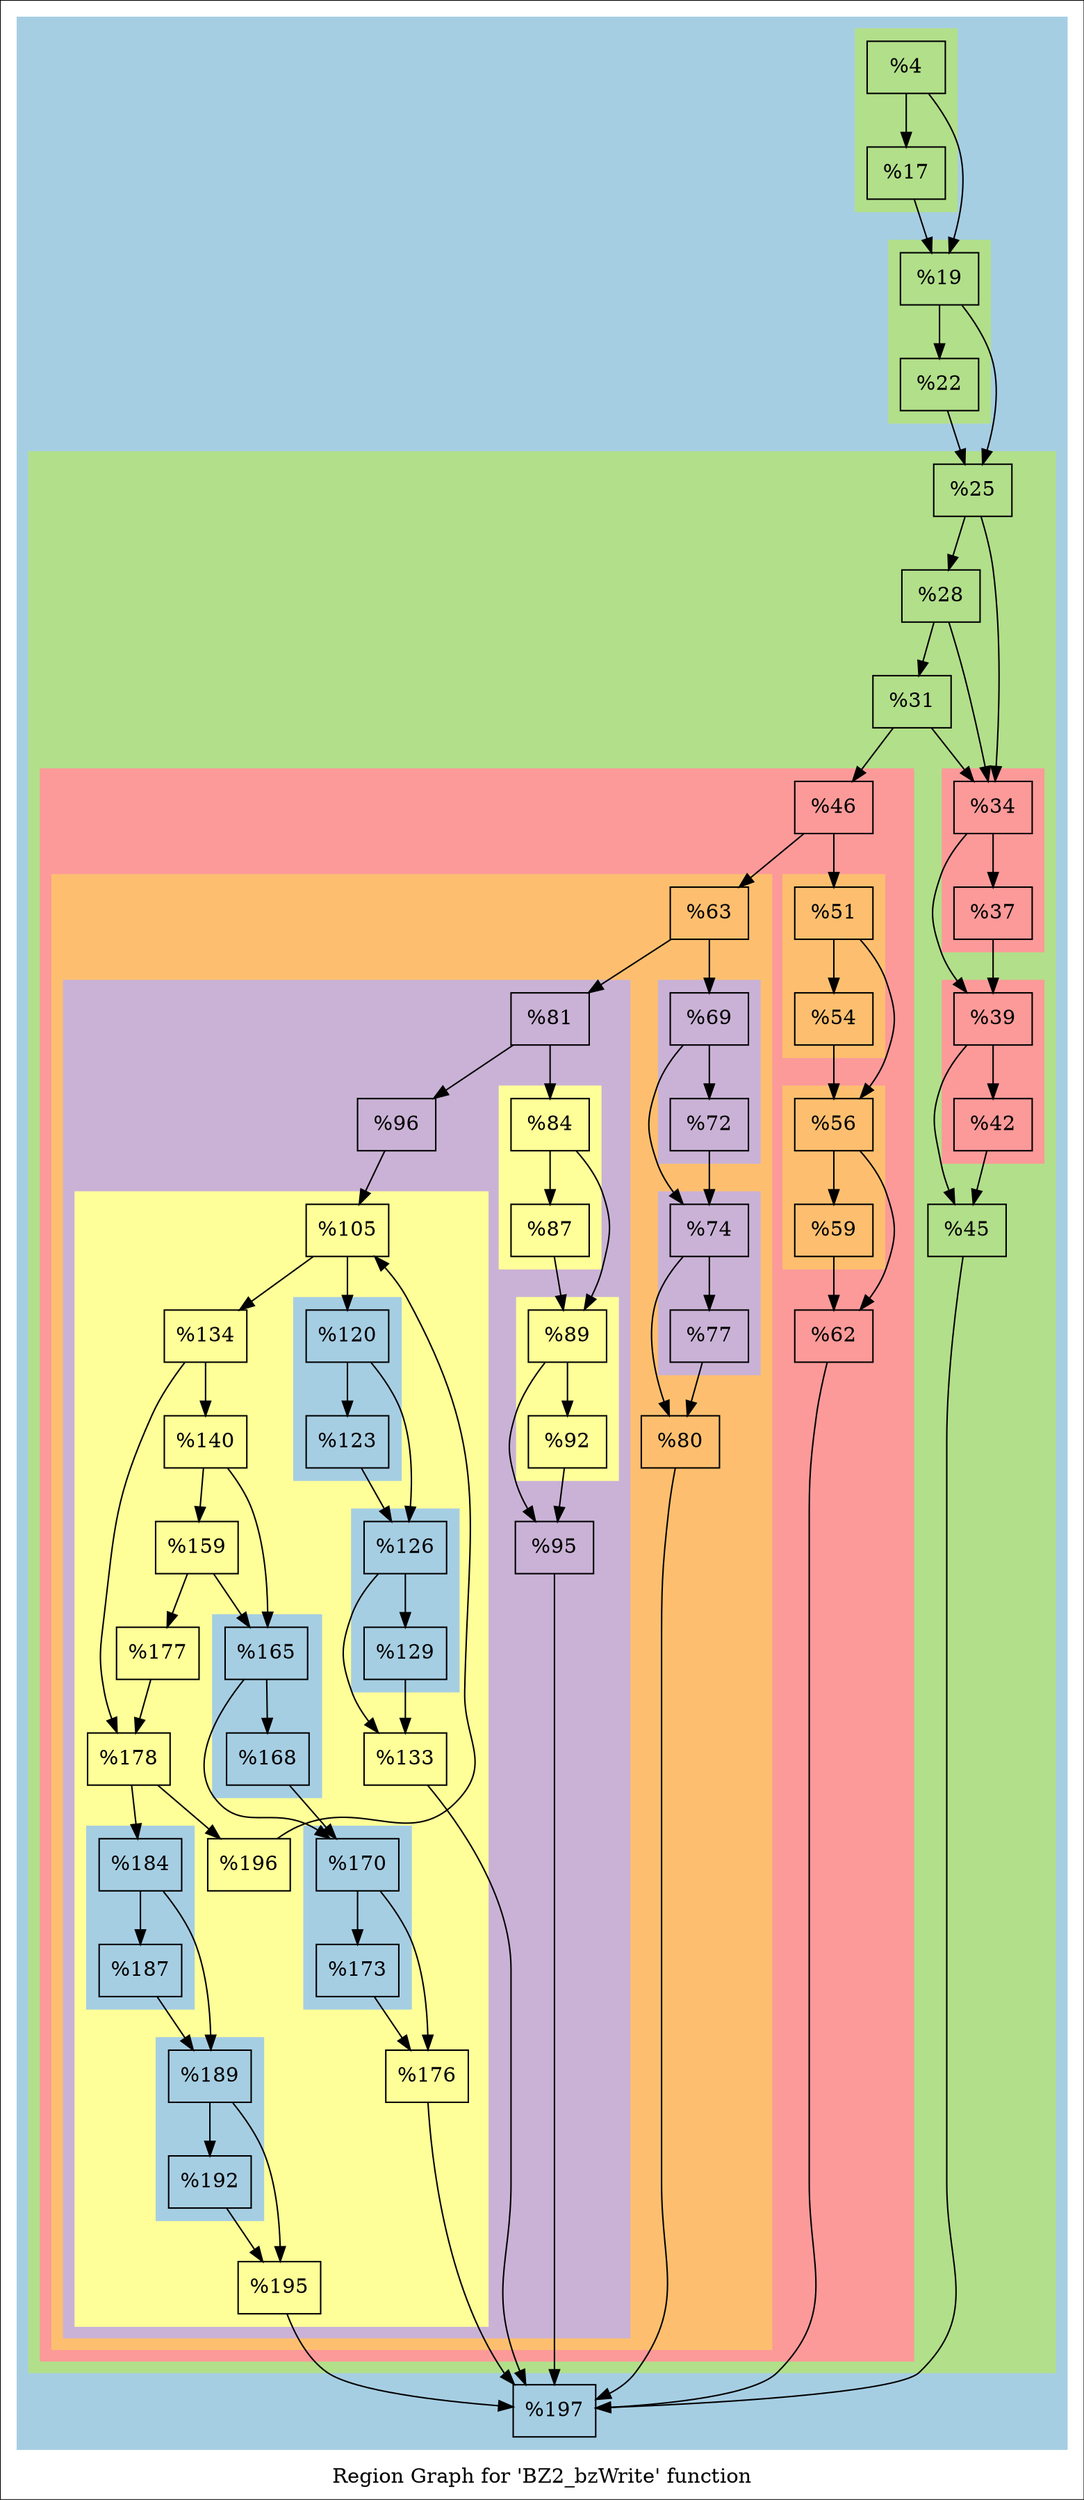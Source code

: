 digraph "Region Graph for 'BZ2_bzWrite' function" {
	label="Region Graph for 'BZ2_bzWrite' function";

	Node0x12d6d90 [shape=record,label="{%4}"];
	Node0x12d6d90 -> Node0x1430b40;
	Node0x12d6d90 -> Node0x13e02b0;
	Node0x1430b40 [shape=record,label="{%17}"];
	Node0x1430b40 -> Node0x13e02b0;
	Node0x13e02b0 [shape=record,label="{%19}"];
	Node0x13e02b0 -> Node0x11dde80;
	Node0x13e02b0 -> Node0x1366310;
	Node0x11dde80 [shape=record,label="{%22}"];
	Node0x11dde80 -> Node0x1366310;
	Node0x1366310 [shape=record,label="{%25}"];
	Node0x1366310 -> Node0x1360b30;
	Node0x1366310 -> Node0x13a1c90;
	Node0x1360b30 [shape=record,label="{%34}"];
	Node0x1360b30 -> Node0x13b77f0;
	Node0x1360b30 -> Node0x136b4e0;
	Node0x13b77f0 [shape=record,label="{%37}"];
	Node0x13b77f0 -> Node0x136b4e0;
	Node0x136b4e0 [shape=record,label="{%39}"];
	Node0x136b4e0 -> Node0x1392160;
	Node0x136b4e0 -> Node0x1105f10;
	Node0x1392160 [shape=record,label="{%42}"];
	Node0x1392160 -> Node0x1105f10;
	Node0x1105f10 [shape=record,label="{%45}"];
	Node0x1105f10 -> Node0x1423280;
	Node0x1423280 [shape=record,label="{%197}"];
	Node0x13a1c90 [shape=record,label="{%28}"];
	Node0x13a1c90 -> Node0x1360b30;
	Node0x13a1c90 -> Node0x1434d60;
	Node0x1434d60 [shape=record,label="{%31}"];
	Node0x1434d60 -> Node0x1360b30;
	Node0x1434d60 -> Node0x14293c0;
	Node0x14293c0 [shape=record,label="{%46}"];
	Node0x14293c0 -> Node0x13373a0;
	Node0x14293c0 -> Node0x1157d30;
	Node0x13373a0 [shape=record,label="{%63}"];
	Node0x13373a0 -> Node0x135a730;
	Node0x13373a0 -> Node0x13a0f10;
	Node0x135a730 [shape=record,label="{%69}"];
	Node0x135a730 -> Node0x13b88d0;
	Node0x135a730 -> Node0x1367d70;
	Node0x13b88d0 [shape=record,label="{%72}"];
	Node0x13b88d0 -> Node0x1367d70;
	Node0x1367d70 [shape=record,label="{%74}"];
	Node0x1367d70 -> Node0x13bb3c0;
	Node0x1367d70 -> Node0x112e8b0;
	Node0x13bb3c0 [shape=record,label="{%77}"];
	Node0x13bb3c0 -> Node0x112e8b0;
	Node0x112e8b0 [shape=record,label="{%80}"];
	Node0x112e8b0 -> Node0x1423280;
	Node0x13a0f10 [shape=record,label="{%81}"];
	Node0x13a0f10 -> Node0x1141b30;
	Node0x13a0f10 -> Node0x1390480;
	Node0x1141b30 [shape=record,label="{%84}"];
	Node0x1141b30 -> Node0x1422ba0;
	Node0x1141b30 -> Node0x1429940;
	Node0x1422ba0 [shape=record,label="{%87}"];
	Node0x1422ba0 -> Node0x1429940;
	Node0x1429940 [shape=record,label="{%89}"];
	Node0x1429940 -> Node0x11bb5f0;
	Node0x1429940 -> Node0x136cca0;
	Node0x11bb5f0 [shape=record,label="{%92}"];
	Node0x11bb5f0 -> Node0x136cca0;
	Node0x136cca0 [shape=record,label="{%95}"];
	Node0x136cca0 -> Node0x1423280;
	Node0x1390480 [shape=record,label="{%96}"];
	Node0x1390480 -> Node0x1395d00;
	Node0x1395d00 [shape=record,label="{%105}"];
	Node0x1395d00 -> Node0x1390430;
	Node0x1395d00 -> Node0x142a2c0;
	Node0x1390430 [shape=record,label="{%120}"];
	Node0x1390430 -> Node0x1451410;
	Node0x1390430 -> Node0x13bf4f0;
	Node0x1451410 [shape=record,label="{%123}"];
	Node0x1451410 -> Node0x13bf4f0;
	Node0x13bf4f0 [shape=record,label="{%126}"];
	Node0x13bf4f0 -> Node0x1359230;
	Node0x13bf4f0 -> Node0x12da430;
	Node0x1359230 [shape=record,label="{%129}"];
	Node0x1359230 -> Node0x12da430;
	Node0x12da430 [shape=record,label="{%133}"];
	Node0x12da430 -> Node0x1423280;
	Node0x142a2c0 [shape=record,label="{%134}"];
	Node0x142a2c0 -> Node0x13a1510;
	Node0x142a2c0 -> Node0x14386e0;
	Node0x13a1510 [shape=record,label="{%140}"];
	Node0x13a1510 -> Node0x13ac290;
	Node0x13a1510 -> Node0x14474b0;
	Node0x13ac290 [shape=record,label="{%165}"];
	Node0x13ac290 -> Node0x1428b40;
	Node0x13ac290 -> Node0x13463c0;
	Node0x1428b40 [shape=record,label="{%168}"];
	Node0x1428b40 -> Node0x13463c0;
	Node0x13463c0 [shape=record,label="{%170}"];
	Node0x13463c0 -> Node0x1378ea0;
	Node0x13463c0 -> Node0x111b010;
	Node0x1378ea0 [shape=record,label="{%173}"];
	Node0x1378ea0 -> Node0x111b010;
	Node0x111b010 [shape=record,label="{%176}"];
	Node0x111b010 -> Node0x1423280;
	Node0x14474b0 [shape=record,label="{%159}"];
	Node0x14474b0 -> Node0x13ac290;
	Node0x14474b0 -> Node0x11f4760;
	Node0x11f4760 [shape=record,label="{%177}"];
	Node0x11f4760 -> Node0x14386e0;
	Node0x14386e0 [shape=record,label="{%178}"];
	Node0x14386e0 -> Node0x13b09b0;
	Node0x14386e0 -> Node0x138f840;
	Node0x13b09b0 [shape=record,label="{%184}"];
	Node0x13b09b0 -> Node0x122ee60;
	Node0x13b09b0 -> Node0x142f750;
	Node0x122ee60 [shape=record,label="{%187}"];
	Node0x122ee60 -> Node0x142f750;
	Node0x142f750 [shape=record,label="{%189}"];
	Node0x142f750 -> Node0x13870c0;
	Node0x142f750 -> Node0x13d9d50;
	Node0x13870c0 [shape=record,label="{%192}"];
	Node0x13870c0 -> Node0x13d9d50;
	Node0x13d9d50 [shape=record,label="{%195}"];
	Node0x13d9d50 -> Node0x1423280;
	Node0x138f840 [shape=record,label="{%196}"];
	Node0x138f840 -> Node0x1395d00[constraint=false];
	Node0x1157d30 [shape=record,label="{%51}"];
	Node0x1157d30 -> Node0x138b560;
	Node0x1157d30 -> Node0x1374630;
	Node0x138b560 [shape=record,label="{%54}"];
	Node0x138b560 -> Node0x1374630;
	Node0x1374630 [shape=record,label="{%56}"];
	Node0x1374630 -> Node0x1391310;
	Node0x1374630 -> Node0x137fda0;
	Node0x1391310 [shape=record,label="{%59}"];
	Node0x1391310 -> Node0x137fda0;
	Node0x137fda0 [shape=record,label="{%62}"];
	Node0x137fda0 -> Node0x1423280;
	colorscheme = "paired12"
        subgraph cluster_0x10b9270 {
          label = "";
          style = filled;
          color = 1
          subgraph cluster_0x10b7c50 {
            label = "";
            style = filled;
            color = 3
            Node0x12d6d90;
            Node0x1430b40;
          }
          subgraph cluster_0x14865f0 {
            label = "";
            style = filled;
            color = 3
            Node0x13e02b0;
            Node0x11dde80;
          }
          subgraph cluster_0x1486570 {
            label = "";
            style = filled;
            color = 3
            subgraph cluster_0x10b90f0 {
              label = "";
              style = filled;
              color = 5
              Node0x1360b30;
              Node0x13b77f0;
            }
            subgraph cluster_0x14831d0 {
              label = "";
              style = filled;
              color = 5
              Node0x136b4e0;
              Node0x1392160;
            }
            subgraph cluster_0x14864f0 {
              label = "";
              style = filled;
              color = 5
              subgraph cluster_0x10b6e60 {
                label = "";
                style = filled;
                color = 7
                subgraph cluster_0x1483ae0 {
                  label = "";
                  style = filled;
                  color = 9
                  Node0x135a730;
                  Node0x13b88d0;
                }
                subgraph cluster_0x10b7e30 {
                  label = "";
                  style = filled;
                  color = 9
                  Node0x1367d70;
                  Node0x13bb3c0;
                }
                subgraph cluster_0x1456650 {
                  label = "";
                  style = filled;
                  color = 9
                  subgraph cluster_0x145a7d0 {
                    label = "";
                    style = filled;
                    color = 11
                    Node0x1141b30;
                    Node0x1422ba0;
                  }
                  subgraph cluster_0x145a750 {
                    label = "";
                    style = filled;
                    color = 11
                    Node0x1429940;
                    Node0x11bb5f0;
                  }
                  subgraph cluster_0x14565d0 {
                    label = "";
                    style = filled;
                    color = 11
                    subgraph cluster_0x145c280 {
                      label = "";
                      style = filled;
                      color = 1
                      Node0x1390430;
                      Node0x1451410;
                    }
                    subgraph cluster_0x145c200 {
                      label = "";
                      style = filled;
                      color = 1
                      Node0x13bf4f0;
                      Node0x1359230;
                    }
                    subgraph cluster_0x145b920 {
                      label = "";
                      style = filled;
                      color = 1
                      Node0x13ac290;
                      Node0x1428b40;
                    }
                    subgraph cluster_0x145b8a0 {
                      label = "";
                      style = filled;
                      color = 1
                      Node0x13463c0;
                      Node0x1378ea0;
                    }
                    subgraph cluster_0x10ad2d0 {
                      label = "";
                      style = filled;
                      color = 1
                      Node0x13b09b0;
                      Node0x122ee60;
                    }
                    subgraph cluster_0x10ad250 {
                      label = "";
                      style = filled;
                      color = 1
                      Node0x142f750;
                      Node0x13870c0;
                    }
                    Node0x1395d00;
                    Node0x12da430;
                    Node0x142a2c0;
                    Node0x13a1510;
                    Node0x111b010;
                    Node0x14474b0;
                    Node0x11f4760;
                    Node0x14386e0;
                    Node0x13d9d50;
                    Node0x138f840;
                  }
                  Node0x13a0f10;
                  Node0x136cca0;
                  Node0x1390480;
                }
                Node0x13373a0;
                Node0x112e8b0;
              }
              subgraph cluster_0x10b6f60 {
                label = "";
                style = filled;
                color = 7
                Node0x1157d30;
                Node0x138b560;
              }
              subgraph cluster_0x10b6ee0 {
                label = "";
                style = filled;
                color = 7
                Node0x1374630;
                Node0x1391310;
              }
              Node0x14293c0;
              Node0x137fda0;
            }
            Node0x1366310;
            Node0x1105f10;
            Node0x13a1c90;
            Node0x1434d60;
          }
          Node0x1423280;
        }
}
